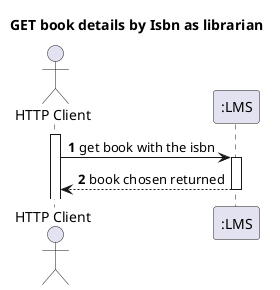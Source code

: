 @startuml
'https://plantuml.com/sequence-diagram
autoactivate on
autonumber

title GET book details by Isbn as librarian

actor "HTTP Client" as User
participant ":LMS" as Rest

activate User

User -> Rest: get book with the isbn

    Rest --> User: book chosen returned


@enduml